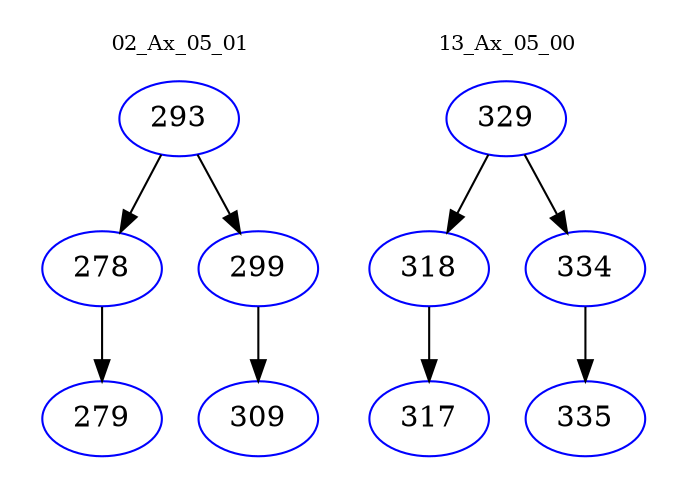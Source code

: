 digraph{
subgraph cluster_0 {
color = white
label = "02_Ax_05_01";
fontsize=10;
T0_293 [label="293", color="blue"]
T0_293 -> T0_278 [color="black"]
T0_278 [label="278", color="blue"]
T0_278 -> T0_279 [color="black"]
T0_279 [label="279", color="blue"]
T0_293 -> T0_299 [color="black"]
T0_299 [label="299", color="blue"]
T0_299 -> T0_309 [color="black"]
T0_309 [label="309", color="blue"]
}
subgraph cluster_1 {
color = white
label = "13_Ax_05_00";
fontsize=10;
T1_329 [label="329", color="blue"]
T1_329 -> T1_318 [color="black"]
T1_318 [label="318", color="blue"]
T1_318 -> T1_317 [color="black"]
T1_317 [label="317", color="blue"]
T1_329 -> T1_334 [color="black"]
T1_334 [label="334", color="blue"]
T1_334 -> T1_335 [color="black"]
T1_335 [label="335", color="blue"]
}
}
